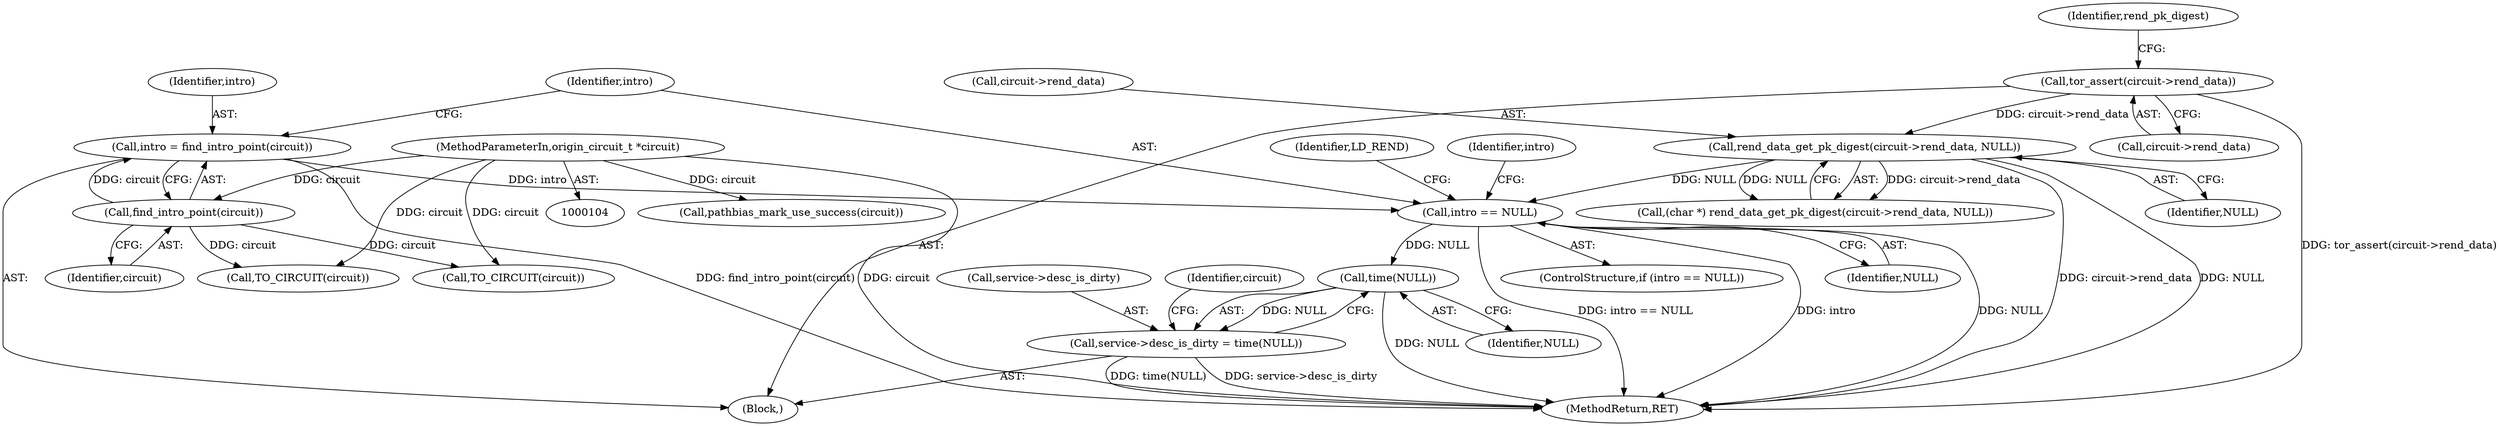 digraph "0_tor_09ea89764a4d3a907808ed7d4fe42abfe64bd486@pointer" {
"1000176" [label="(Call,intro == NULL)"];
"1000171" [label="(Call,intro = find_intro_point(circuit))"];
"1000173" [label="(Call,find_intro_point(circuit))"];
"1000105" [label="(MethodParameterIn,origin_circuit_t *circuit)"];
"1000127" [label="(Call,rend_data_get_pk_digest(circuit->rend_data, NULL))"];
"1000118" [label="(Call,tor_assert(circuit->rend_data))"];
"1000202" [label="(Call,time(NULL))"];
"1000198" [label="(Call,service->desc_is_dirty = time(NULL))"];
"1000124" [label="(Identifier,rend_pk_digest)"];
"1000171" [label="(Call,intro = find_intro_point(circuit))"];
"1000176" [label="(Call,intro == NULL)"];
"1000202" [label="(Call,time(NULL))"];
"1000219" [label="(Call,pathbias_mark_use_success(circuit))"];
"1000198" [label="(Call,service->desc_is_dirty = time(NULL))"];
"1000127" [label="(Call,rend_data_get_pk_digest(circuit->rend_data, NULL))"];
"1000175" [label="(ControlStructure,if (intro == NULL))"];
"1000177" [label="(Identifier,intro)"];
"1000118" [label="(Call,tor_assert(circuit->rend_data))"];
"1000178" [label="(Identifier,NULL)"];
"1000195" [label="(Identifier,intro)"];
"1000231" [label="(MethodReturn,RET)"];
"1000119" [label="(Call,circuit->rend_data)"];
"1000105" [label="(MethodParameterIn,origin_circuit_t *circuit)"];
"1000125" [label="(Call,(char *) rend_data_get_pk_digest(circuit->rend_data, NULL))"];
"1000131" [label="(Identifier,NULL)"];
"1000173" [label="(Call,find_intro_point(circuit))"];
"1000128" [label="(Call,circuit->rend_data)"];
"1000199" [label="(Call,service->desc_is_dirty)"];
"1000225" [label="(Call,TO_CIRCUIT(circuit))"];
"1000206" [label="(Identifier,circuit)"];
"1000108" [label="(Block,)"];
"1000172" [label="(Identifier,intro)"];
"1000205" [label="(Call,TO_CIRCUIT(circuit))"];
"1000203" [label="(Identifier,NULL)"];
"1000181" [label="(Identifier,LD_REND)"];
"1000174" [label="(Identifier,circuit)"];
"1000176" -> "1000175"  [label="AST: "];
"1000176" -> "1000178"  [label="CFG: "];
"1000177" -> "1000176"  [label="AST: "];
"1000178" -> "1000176"  [label="AST: "];
"1000181" -> "1000176"  [label="CFG: "];
"1000195" -> "1000176"  [label="CFG: "];
"1000176" -> "1000231"  [label="DDG: NULL"];
"1000176" -> "1000231"  [label="DDG: intro == NULL"];
"1000176" -> "1000231"  [label="DDG: intro"];
"1000171" -> "1000176"  [label="DDG: intro"];
"1000127" -> "1000176"  [label="DDG: NULL"];
"1000176" -> "1000202"  [label="DDG: NULL"];
"1000171" -> "1000108"  [label="AST: "];
"1000171" -> "1000173"  [label="CFG: "];
"1000172" -> "1000171"  [label="AST: "];
"1000173" -> "1000171"  [label="AST: "];
"1000177" -> "1000171"  [label="CFG: "];
"1000171" -> "1000231"  [label="DDG: find_intro_point(circuit)"];
"1000173" -> "1000171"  [label="DDG: circuit"];
"1000173" -> "1000174"  [label="CFG: "];
"1000174" -> "1000173"  [label="AST: "];
"1000105" -> "1000173"  [label="DDG: circuit"];
"1000173" -> "1000205"  [label="DDG: circuit"];
"1000173" -> "1000225"  [label="DDG: circuit"];
"1000105" -> "1000104"  [label="AST: "];
"1000105" -> "1000231"  [label="DDG: circuit"];
"1000105" -> "1000205"  [label="DDG: circuit"];
"1000105" -> "1000219"  [label="DDG: circuit"];
"1000105" -> "1000225"  [label="DDG: circuit"];
"1000127" -> "1000125"  [label="AST: "];
"1000127" -> "1000131"  [label="CFG: "];
"1000128" -> "1000127"  [label="AST: "];
"1000131" -> "1000127"  [label="AST: "];
"1000125" -> "1000127"  [label="CFG: "];
"1000127" -> "1000231"  [label="DDG: circuit->rend_data"];
"1000127" -> "1000231"  [label="DDG: NULL"];
"1000127" -> "1000125"  [label="DDG: circuit->rend_data"];
"1000127" -> "1000125"  [label="DDG: NULL"];
"1000118" -> "1000127"  [label="DDG: circuit->rend_data"];
"1000118" -> "1000108"  [label="AST: "];
"1000118" -> "1000119"  [label="CFG: "];
"1000119" -> "1000118"  [label="AST: "];
"1000124" -> "1000118"  [label="CFG: "];
"1000118" -> "1000231"  [label="DDG: tor_assert(circuit->rend_data)"];
"1000202" -> "1000198"  [label="AST: "];
"1000202" -> "1000203"  [label="CFG: "];
"1000203" -> "1000202"  [label="AST: "];
"1000198" -> "1000202"  [label="CFG: "];
"1000202" -> "1000231"  [label="DDG: NULL"];
"1000202" -> "1000198"  [label="DDG: NULL"];
"1000198" -> "1000108"  [label="AST: "];
"1000199" -> "1000198"  [label="AST: "];
"1000206" -> "1000198"  [label="CFG: "];
"1000198" -> "1000231"  [label="DDG: service->desc_is_dirty"];
"1000198" -> "1000231"  [label="DDG: time(NULL)"];
}
